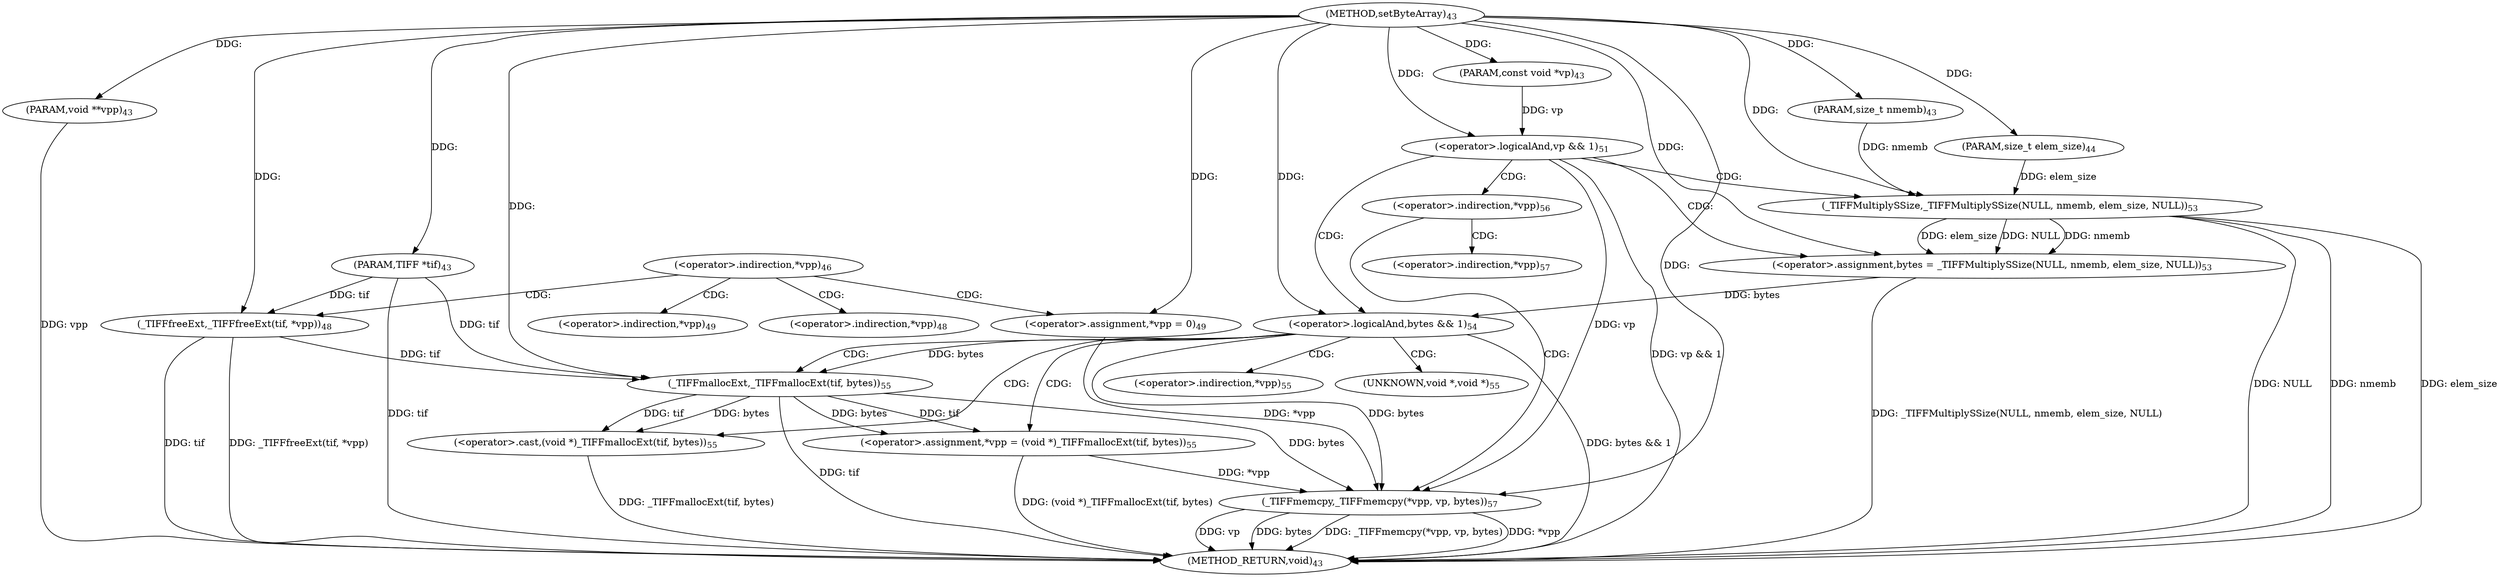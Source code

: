 digraph "setByteArray" {  
"39648" [label = <(METHOD,setByteArray)<SUB>43</SUB>> ]
"39702" [label = <(METHOD_RETURN,void)<SUB>43</SUB>> ]
"39649" [label = <(PARAM,TIFF *tif)<SUB>43</SUB>> ]
"39650" [label = <(PARAM,void **vpp)<SUB>43</SUB>> ]
"39651" [label = <(PARAM,const void *vp)<SUB>43</SUB>> ]
"39652" [label = <(PARAM,size_t nmemb)<SUB>43</SUB>> ]
"39653" [label = <(PARAM,size_t elem_size)<SUB>44</SUB>> ]
"39668" [label = <(&lt;operator&gt;.logicalAnd,vp &amp;&amp; 1)<SUB>51</SUB>> ]
"39659" [label = <(_TIFFfreeExt,_TIFFfreeExt(tif, *vpp))<SUB>48</SUB>> ]
"39663" [label = <(&lt;operator&gt;.assignment,*vpp = 0)<SUB>49</SUB>> ]
"39673" [label = <(&lt;operator&gt;.assignment,bytes = _TIFFMultiplySSize(NULL, nmemb, elem_size, NULL))<SUB>53</SUB>> ]
"39681" [label = <(&lt;operator&gt;.logicalAnd,bytes &amp;&amp; 1)<SUB>54</SUB>> ]
"39675" [label = <(_TIFFMultiplySSize,_TIFFMultiplySSize(NULL, nmemb, elem_size, NULL))<SUB>53</SUB>> ]
"39685" [label = <(&lt;operator&gt;.assignment,*vpp = (void *)_TIFFmallocExt(tif, bytes))<SUB>55</SUB>> ]
"39697" [label = <(_TIFFmemcpy,_TIFFmemcpy(*vpp, vp, bytes))<SUB>57</SUB>> ]
"39688" [label = <(&lt;operator&gt;.cast,(void *)_TIFFmallocExt(tif, bytes))<SUB>55</SUB>> ]
"39690" [label = <(_TIFFmallocExt,_TIFFmallocExt(tif, bytes))<SUB>55</SUB>> ]
"39656" [label = <(&lt;operator&gt;.indirection,*vpp)<SUB>46</SUB>> ]
"39661" [label = <(&lt;operator&gt;.indirection,*vpp)<SUB>48</SUB>> ]
"39664" [label = <(&lt;operator&gt;.indirection,*vpp)<SUB>49</SUB>> ]
"39694" [label = <(&lt;operator&gt;.indirection,*vpp)<SUB>56</SUB>> ]
"39686" [label = <(&lt;operator&gt;.indirection,*vpp)<SUB>55</SUB>> ]
"39698" [label = <(&lt;operator&gt;.indirection,*vpp)<SUB>57</SUB>> ]
"39689" [label = <(UNKNOWN,void *,void *)<SUB>55</SUB>> ]
  "39649" -> "39702"  [ label = "DDG: tif"] 
  "39650" -> "39702"  [ label = "DDG: vpp"] 
  "39659" -> "39702"  [ label = "DDG: tif"] 
  "39659" -> "39702"  [ label = "DDG: _TIFFfreeExt(tif, *vpp)"] 
  "39668" -> "39702"  [ label = "DDG: vp &amp;&amp; 1"] 
  "39675" -> "39702"  [ label = "DDG: NULL"] 
  "39675" -> "39702"  [ label = "DDG: nmemb"] 
  "39675" -> "39702"  [ label = "DDG: elem_size"] 
  "39673" -> "39702"  [ label = "DDG: _TIFFMultiplySSize(NULL, nmemb, elem_size, NULL)"] 
  "39681" -> "39702"  [ label = "DDG: bytes &amp;&amp; 1"] 
  "39690" -> "39702"  [ label = "DDG: tif"] 
  "39688" -> "39702"  [ label = "DDG: _TIFFmallocExt(tif, bytes)"] 
  "39685" -> "39702"  [ label = "DDG: (void *)_TIFFmallocExt(tif, bytes)"] 
  "39697" -> "39702"  [ label = "DDG: *vpp"] 
  "39697" -> "39702"  [ label = "DDG: vp"] 
  "39697" -> "39702"  [ label = "DDG: bytes"] 
  "39697" -> "39702"  [ label = "DDG: _TIFFmemcpy(*vpp, vp, bytes)"] 
  "39648" -> "39649"  [ label = "DDG: "] 
  "39648" -> "39650"  [ label = "DDG: "] 
  "39648" -> "39651"  [ label = "DDG: "] 
  "39648" -> "39652"  [ label = "DDG: "] 
  "39648" -> "39653"  [ label = "DDG: "] 
  "39648" -> "39663"  [ label = "DDG: "] 
  "39651" -> "39668"  [ label = "DDG: vp"] 
  "39648" -> "39668"  [ label = "DDG: "] 
  "39675" -> "39673"  [ label = "DDG: NULL"] 
  "39675" -> "39673"  [ label = "DDG: nmemb"] 
  "39675" -> "39673"  [ label = "DDG: elem_size"] 
  "39649" -> "39659"  [ label = "DDG: tif"] 
  "39648" -> "39659"  [ label = "DDG: "] 
  "39648" -> "39673"  [ label = "DDG: "] 
  "39648" -> "39675"  [ label = "DDG: "] 
  "39652" -> "39675"  [ label = "DDG: nmemb"] 
  "39653" -> "39675"  [ label = "DDG: elem_size"] 
  "39673" -> "39681"  [ label = "DDG: bytes"] 
  "39648" -> "39681"  [ label = "DDG: "] 
  "39690" -> "39685"  [ label = "DDG: tif"] 
  "39690" -> "39685"  [ label = "DDG: bytes"] 
  "39663" -> "39697"  [ label = "DDG: *vpp"] 
  "39685" -> "39697"  [ label = "DDG: *vpp"] 
  "39668" -> "39697"  [ label = "DDG: vp"] 
  "39648" -> "39697"  [ label = "DDG: "] 
  "39681" -> "39697"  [ label = "DDG: bytes"] 
  "39690" -> "39697"  [ label = "DDG: bytes"] 
  "39690" -> "39688"  [ label = "DDG: tif"] 
  "39690" -> "39688"  [ label = "DDG: bytes"] 
  "39659" -> "39690"  [ label = "DDG: tif"] 
  "39649" -> "39690"  [ label = "DDG: tif"] 
  "39648" -> "39690"  [ label = "DDG: "] 
  "39681" -> "39690"  [ label = "DDG: bytes"] 
  "39656" -> "39659"  [ label = "CDG: "] 
  "39656" -> "39663"  [ label = "CDG: "] 
  "39656" -> "39664"  [ label = "CDG: "] 
  "39656" -> "39661"  [ label = "CDG: "] 
  "39668" -> "39675"  [ label = "CDG: "] 
  "39668" -> "39673"  [ label = "CDG: "] 
  "39668" -> "39694"  [ label = "CDG: "] 
  "39668" -> "39681"  [ label = "CDG: "] 
  "39681" -> "39688"  [ label = "CDG: "] 
  "39681" -> "39686"  [ label = "CDG: "] 
  "39681" -> "39690"  [ label = "CDG: "] 
  "39681" -> "39685"  [ label = "CDG: "] 
  "39681" -> "39689"  [ label = "CDG: "] 
  "39694" -> "39697"  [ label = "CDG: "] 
  "39694" -> "39698"  [ label = "CDG: "] 
}
